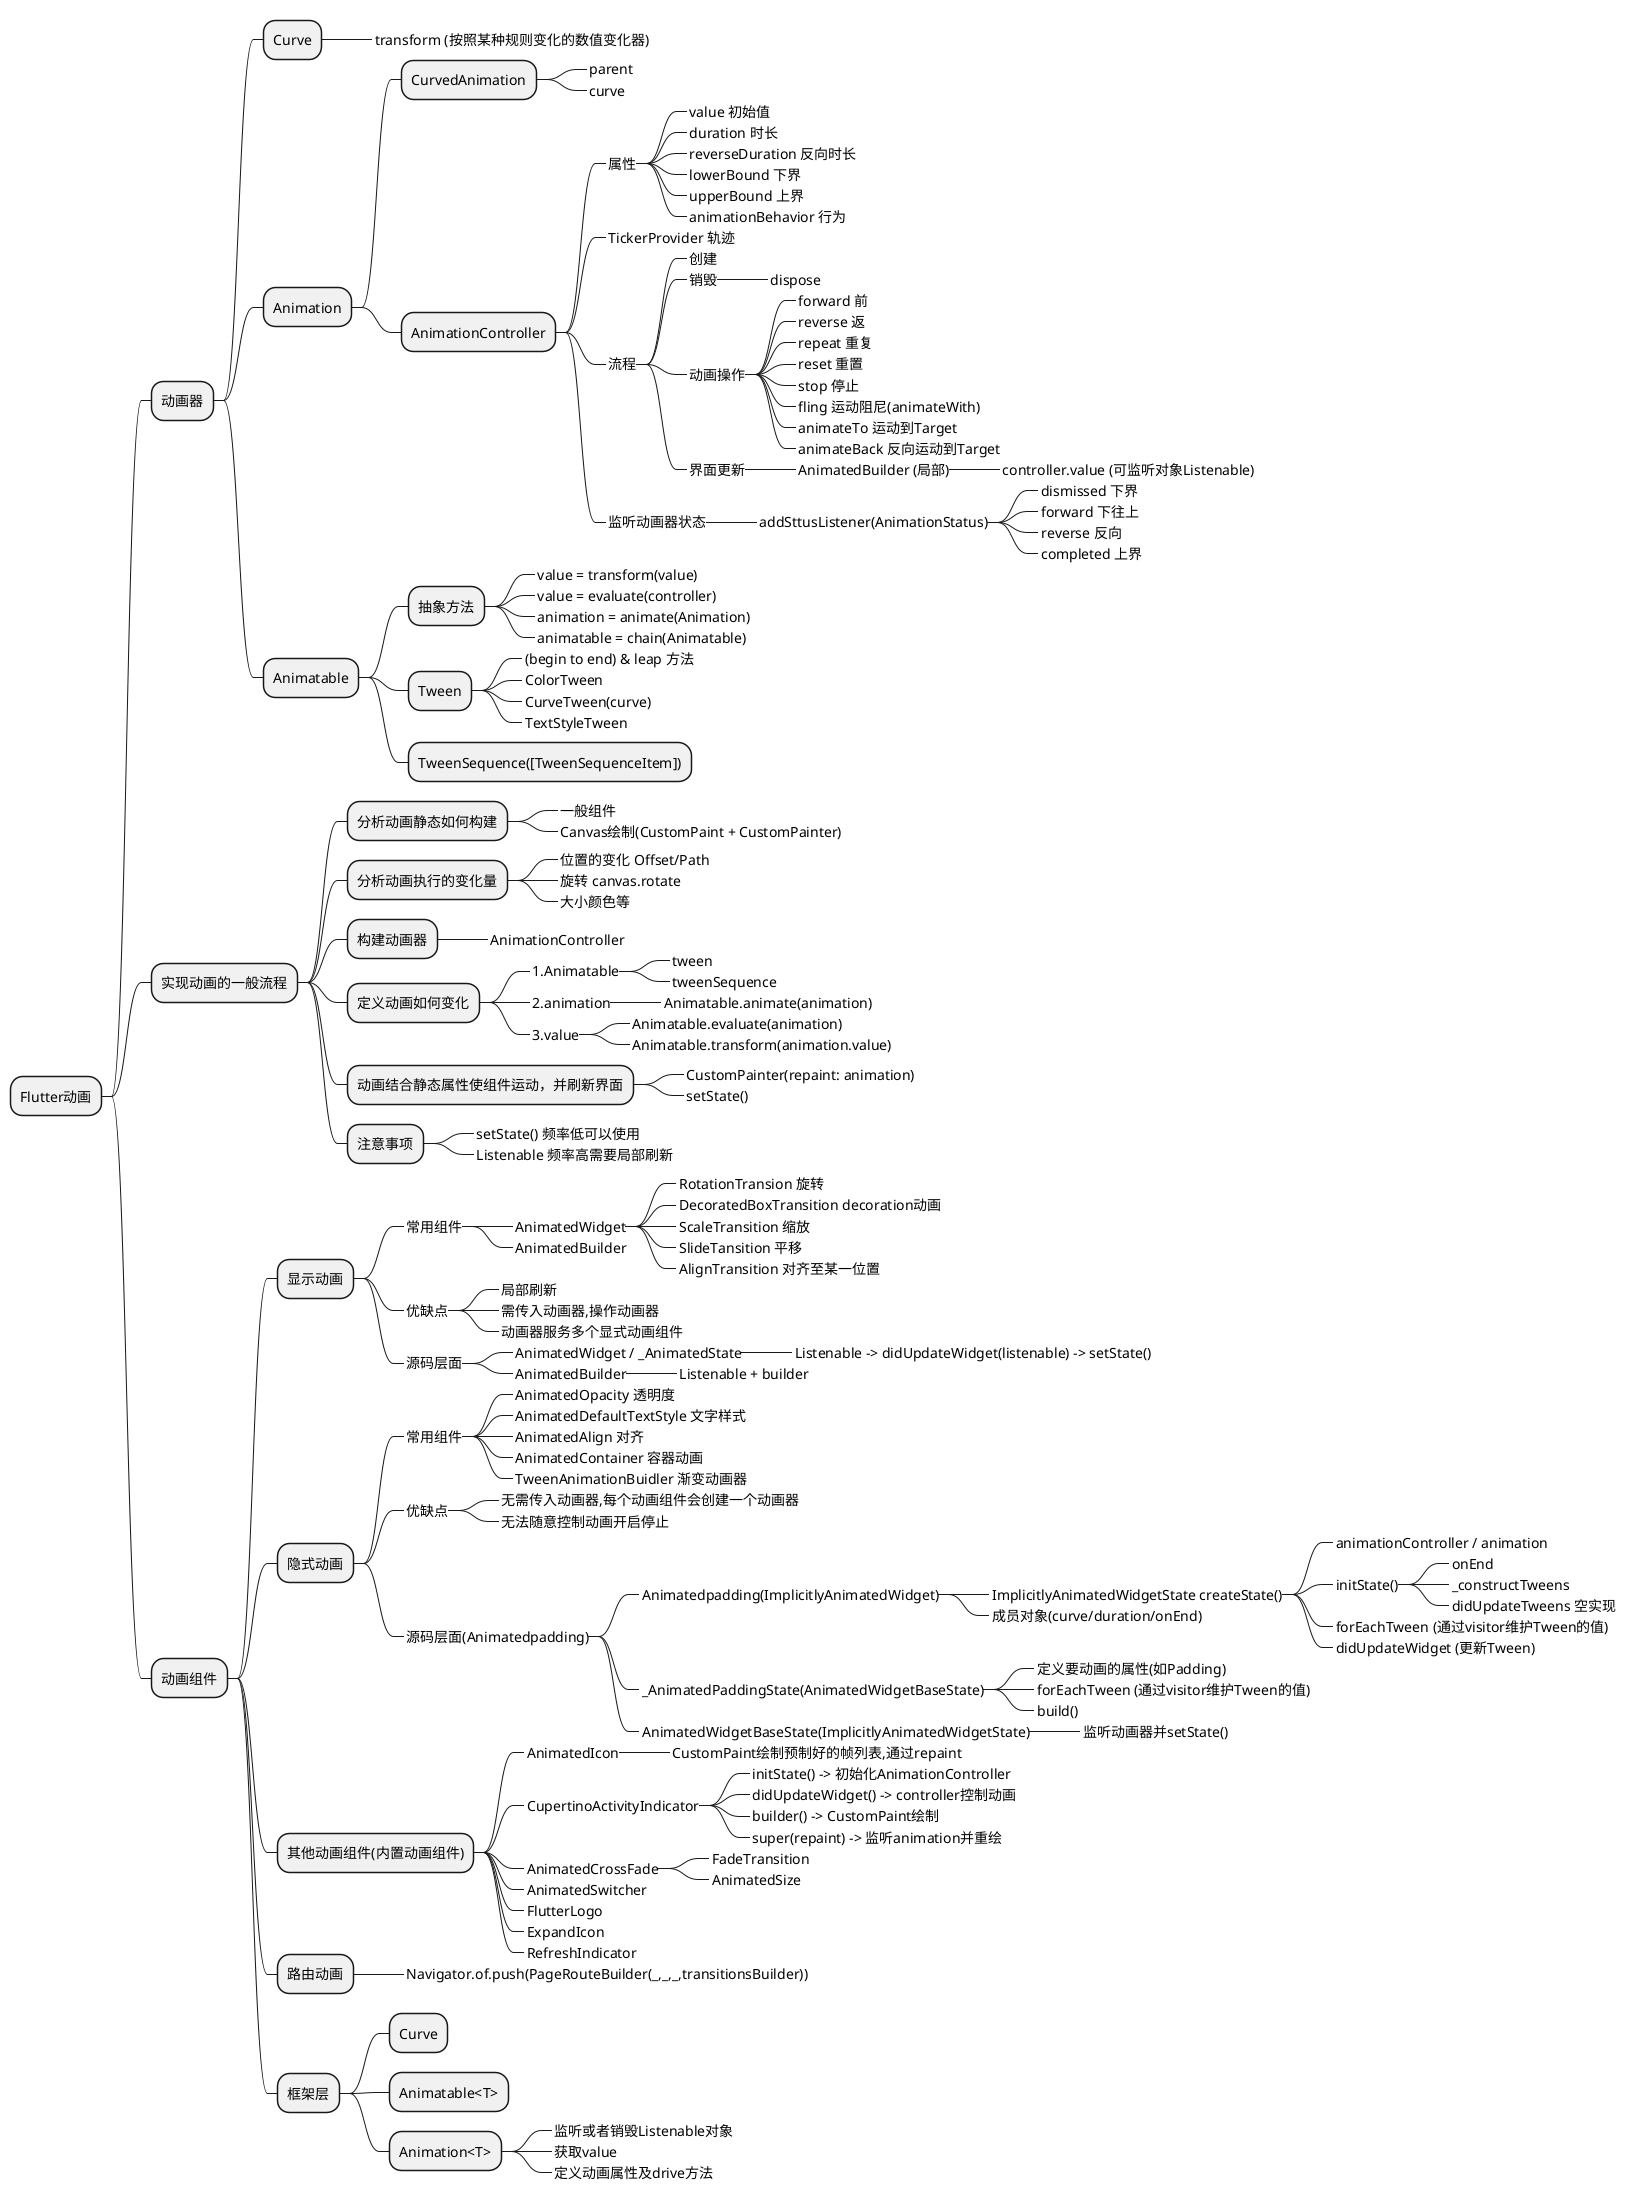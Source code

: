 @startmindmap
* Flutter动画
** 动画器
*** Curve
****_ transform (按照某种规则变化的数值变化器)
*** Animation
**** CurvedAnimation
*****_ parent
*****_ curve
**** AnimationController
*****_ 属性
******_ value 初始值
******_ duration 时长
******_ reverseDuration 反向时长
******_ lowerBound 下界
******_ upperBound 上界
******_ animationBehavior 行为
*****_ TickerProvider 轨迹
*****_ 流程
******_ 创建
******_ 销毁
*******_ dispose
******_ 动画操作
*******_ forward 前
*******_ reverse 返
*******_ repeat 重复
*******_ reset 重置
*******_ stop 停止
*******_ fling 运动阻尼(animateWith)
*******_ animateTo 运动到Target
*******_ animateBack 反向运动到Target
******_ 界面更新
*******_ AnimatedBuilder (局部)
********_ controller.value (可监听对象Listenable)
*****_ 监听动画器状态
******_ addSttusListener(AnimationStatus)
*******_ dismissed 下界
*******_ forward 下往上
*******_ reverse 反向
*******_ completed 上界
*** Animatable
**** 抽象方法
*****_ value = transform(value)
*****_ value = evaluate(controller)
*****_ animation = animate(Animation)
*****_ animatable = chain(Animatable)

**** Tween
*****_ (begin to end) & leap 方法
*****_ ColorTween
*****_ CurveTween(curve)
*****_ TextStyleTween
**** TweenSequence([TweenSequenceItem])

** 实现动画的一般流程
*** 分析动画静态如何构建
****_ 一般组件
****_ Canvas绘制(CustomPaint + CustomPainter)
*** 分析动画执行的变化量
****_ 位置的变化 Offset/Path
****_ 旋转 canvas.rotate
****_ 大小颜色等
*** 构建动画器
****_ AnimationController
*** 定义动画如何变化
****_ 1.Animatable
*****_ tween
*****_ tweenSequence
****_ 2.animation
*****_ Animatable.animate(animation)
****_ 3.value
*****_ Animatable.evaluate(animation)
*****_ Animatable.transform(animation.value)
*** 动画结合静态属性使组件运动，并刷新界面
****_ CustomPainter(repaint: animation)
****_ setState()
*** 注意事项
****_ setState() 频率低可以使用
****_ Listenable 频率高需要局部刷新

** 动画组件
*** 显示动画
****_ 常用组件
*****_ AnimatedWidget
******_ RotationTransion 旋转
******_ DecoratedBoxTransition decoration动画
******_ ScaleTransition 缩放
******_ SlideTansition 平移
******_ AlignTransition 对齐至某一位置
*****_ AnimatedBuilder
****_ 优缺点
*****_ 局部刷新
*****_ 需传入动画器,操作动画器
*****_ 动画器服务多个显式动画组件
****_ 源码层面
*****_ AnimatedWidget / _AnimatedState
******_ Listenable -> didUpdateWidget(listenable) -> setState()
*****_ AnimatedBuilder
******_ Listenable + builder
*** 隐式动画
****_ 常用组件
*****_ AnimatedOpacity 透明度
*****_ AnimatedDefaultTextStyle 文字样式
*****_ AnimatedAlign 对齐
*****_ AnimatedContainer 容器动画
*****_ TweenAnimationBuidler 渐变动画器
****_ 优缺点
*****_ 无需传入动画器,每个动画组件会创建一个动画器
*****_ 无法随意控制动画开启停止
****_ 源码层面(Animatedpadding)
*****_ Animatedpadding(ImplicitlyAnimatedWidget)
******_ ImplicitlyAnimatedWidgetState createState()
*******_ animationController / animation
*******_ initState()
********_ onEnd
********_ _constructTweens
********_ didUpdateTweens 空实现
*******_ forEachTween (通过visitor维护Tween的值)
*******_ didUpdateWidget (更新Tween)
******_ 成员对象(curve/duration/onEnd)
*****_ _AnimatedPaddingState(AnimatedWidgetBaseState)
******_ 定义要动画的属性(如Padding)
******_ forEachTween (通过visitor维护Tween的值)
******_ build()
*****_ AnimatedWidgetBaseState(ImplicitlyAnimatedWidgetState)
******_ 监听动画器并setState()
*** 其他动画组件(内置动画组件)
****_ AnimatedIcon
*****_ CustomPaint绘制预制好的帧列表,通过repaint
****_ CupertinoActivityIndicator
*****_ initState() -> 初始化AnimationController
*****_ didUpdateWidget() -> controller控制动画
*****_ builder() -> CustomPaint绘制
*****_ super(repaint) -> 监听animation并重绘
****_ AnimatedCrossFade
*****_ FadeTransition
*****_ AnimatedSize
****_ AnimatedSwitcher
****_ FlutterLogo
****_ ExpandIcon
****_ RefreshIndicator
*** 路由动画
****_ Navigator.of.push(PageRouteBuilder(_,_,_,transitionsBuilder))
*** 框架层
**** Curve
**** Animatable<T>
**** Animation<T>
*****_ 监听或者销毁Listenable对象
*****_ 获取value
*****_ 定义动画属性及drive方法
@endmindmap

@startuml
abstract class Listenable {
    void addListenable(VoidCallback listener)
    void removeListener(VoidCallback listener)
}
note left: 注册注销对该Listenable对象的监听
abstract class ValueListenable {
    T get value
}
note left: 定义了value的返回方法
abstract class Animation {
    Animation drive(Animtable)
}
class AnimationController
class CurvedAnimation
class AlwaysStoppedAnimation
Listenable <|-- Animation
Listenable <|-- ValueListenable
ValueListenable <|.. Animation
Animation <|-- AnimationController
Animation <|-- CurvedAnimation
Animation <|-- AlwaysStoppedAnimation
@enduml